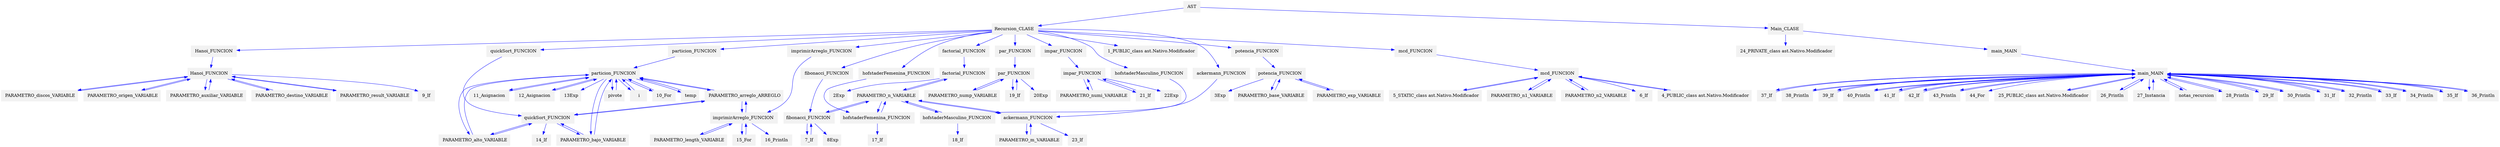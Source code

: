 digraph G {node[shape=box, style=filled, color=Gray95]; edge[color=blue];rankdir=UD 


"AST" -> "Recursion_CLASE "->" 1_PUBLIC_class ast.Nativo.Modificador""Recursion_CLASE "->" factorial_FUNCION "
->"factorial_FUNCION "->" PARAMETRO_n_VARIABLE"->"factorial_FUNCION "->" 2Exp""Recursion_CLASE "->" potencia_FUNCION "
->"potencia_FUNCION "->" PARAMETRO_base_VARIABLE"->"potencia_FUNCION "->" PARAMETRO_exp_VARIABLE"->"potencia_FUNCION "->" 3Exp""Recursion_CLASE "->" mcd_FUNCION "
->"mcd_FUNCION "->" 4_PUBLIC_class ast.Nativo.Modificador"->"mcd_FUNCION "->" 5_STATIC_class ast.Nativo.Modificador"->"mcd_FUNCION "->" PARAMETRO_n1_VARIABLE"->"mcd_FUNCION "->" PARAMETRO_n2_VARIABLE"->"mcd_FUNCION "->" 6_If ""Recursion_CLASE "->" fibonacci_FUNCION "
->"fibonacci_FUNCION "->" PARAMETRO_n_VARIABLE"->"fibonacci_FUNCION "->" 7_If "->"fibonacci_FUNCION "->" 8Exp""Recursion_CLASE "->" Hanoi_FUNCION "
->"Hanoi_FUNCION "->" PARAMETRO_discos_VARIABLE"->"Hanoi_FUNCION "->" PARAMETRO_origen_VARIABLE"->"Hanoi_FUNCION "->" PARAMETRO_auxiliar_VARIABLE"->"Hanoi_FUNCION "->" PARAMETRO_destino_VARIABLE"->"Hanoi_FUNCION "->" PARAMETRO_result_VARIABLE"->"Hanoi_FUNCION "->" 9_If ""Recursion_CLASE "->" particion_FUNCION "
->"particion_FUNCION "->" PARAMETRO_arreglo_ARREGLO"->"particion_FUNCION "->" PARAMETRO_bajo_VARIABLE"->"particion_FUNCION "->" PARAMETRO_alto_VARIABLE"->"particion_FUNCION "->" pivote"->"particion_FUNCION "->" i"->"particion_FUNCION "->" 10_For "->"particion_FUNCION "->" temp"->"particion_FUNCION "->" 11_Asignacion "->"particion_FUNCION "->" 12_Asignacion "->"particion_FUNCION "->" 13Exp""Recursion_CLASE "->" quickSort_FUNCION "
->"quickSort_FUNCION "->" PARAMETRO_arreglo_ARREGLO"->"quickSort_FUNCION "->" PARAMETRO_bajo_VARIABLE"->"quickSort_FUNCION "->" PARAMETRO_alto_VARIABLE"->"quickSort_FUNCION "->" 14_If ""Recursion_CLASE "->" imprimirArreglo_FUNCION "
->"imprimirArreglo_FUNCION "->" PARAMETRO_arreglo_ARREGLO"->"imprimirArreglo_FUNCION "->" PARAMETRO_length_VARIABLE"->"imprimirArreglo_FUNCION "->" 15_For "->"imprimirArreglo_FUNCION "->" 16_Println ""Recursion_CLASE "->" hofstaderFemenina_FUNCION "
->"hofstaderFemenina_FUNCION "->" PARAMETRO_n_VARIABLE"->"hofstaderFemenina_FUNCION "->" 17_If ""Recursion_CLASE "->" hofstaderMasculino_FUNCION "
->"hofstaderMasculino_FUNCION "->" PARAMETRO_n_VARIABLE"->"hofstaderMasculino_FUNCION "->" 18_If ""Recursion_CLASE "->" par_FUNCION "
->"par_FUNCION "->" PARAMETRO_nump_VARIABLE"->"par_FUNCION "->" 19_If "->"par_FUNCION "->" 20Exp""Recursion_CLASE "->" impar_FUNCION "
->"impar_FUNCION "->" PARAMETRO_numi_VARIABLE"->"impar_FUNCION "->" 21_If "->"impar_FUNCION "->" 22Exp""Recursion_CLASE "->" ackermann_FUNCION "
->"ackermann_FUNCION "->" PARAMETRO_m_VARIABLE"->"ackermann_FUNCION "->" PARAMETRO_n_VARIABLE"->"ackermann_FUNCION "->" 23_If "


;
"AST" -> "Main_CLASE "->" 24_PRIVATE_class ast.Nativo.Modificador""Main_CLASE "->" main_MAIN "
->"main_MAIN "->" 25_PUBLIC_class ast.Nativo.Modificador"->"main_MAIN "->" 26_Println "->"main_MAIN "->" 27_Instancia "->"main_MAIN "->" notas_recursion"->"main_MAIN "->" 28_Println "->"main_MAIN "->" 29_If "->"main_MAIN "->" 30_Println "->"main_MAIN "->" 31_If "->"main_MAIN "->" 32_Println "->"main_MAIN "->" 33_If "->"main_MAIN "->" 34_Println "->"main_MAIN "->" 35_If "->"main_MAIN "->" 36_Println "->"main_MAIN "->" 37_If "->"main_MAIN "->" 38_Println "->"main_MAIN "->" 39_If "->"main_MAIN "->" 40_Println "->"main_MAIN "->" 41_If "->"main_MAIN "->" 42_If "->"main_MAIN "->" 43_Println "->"main_MAIN "->" 44_For "


;
}
